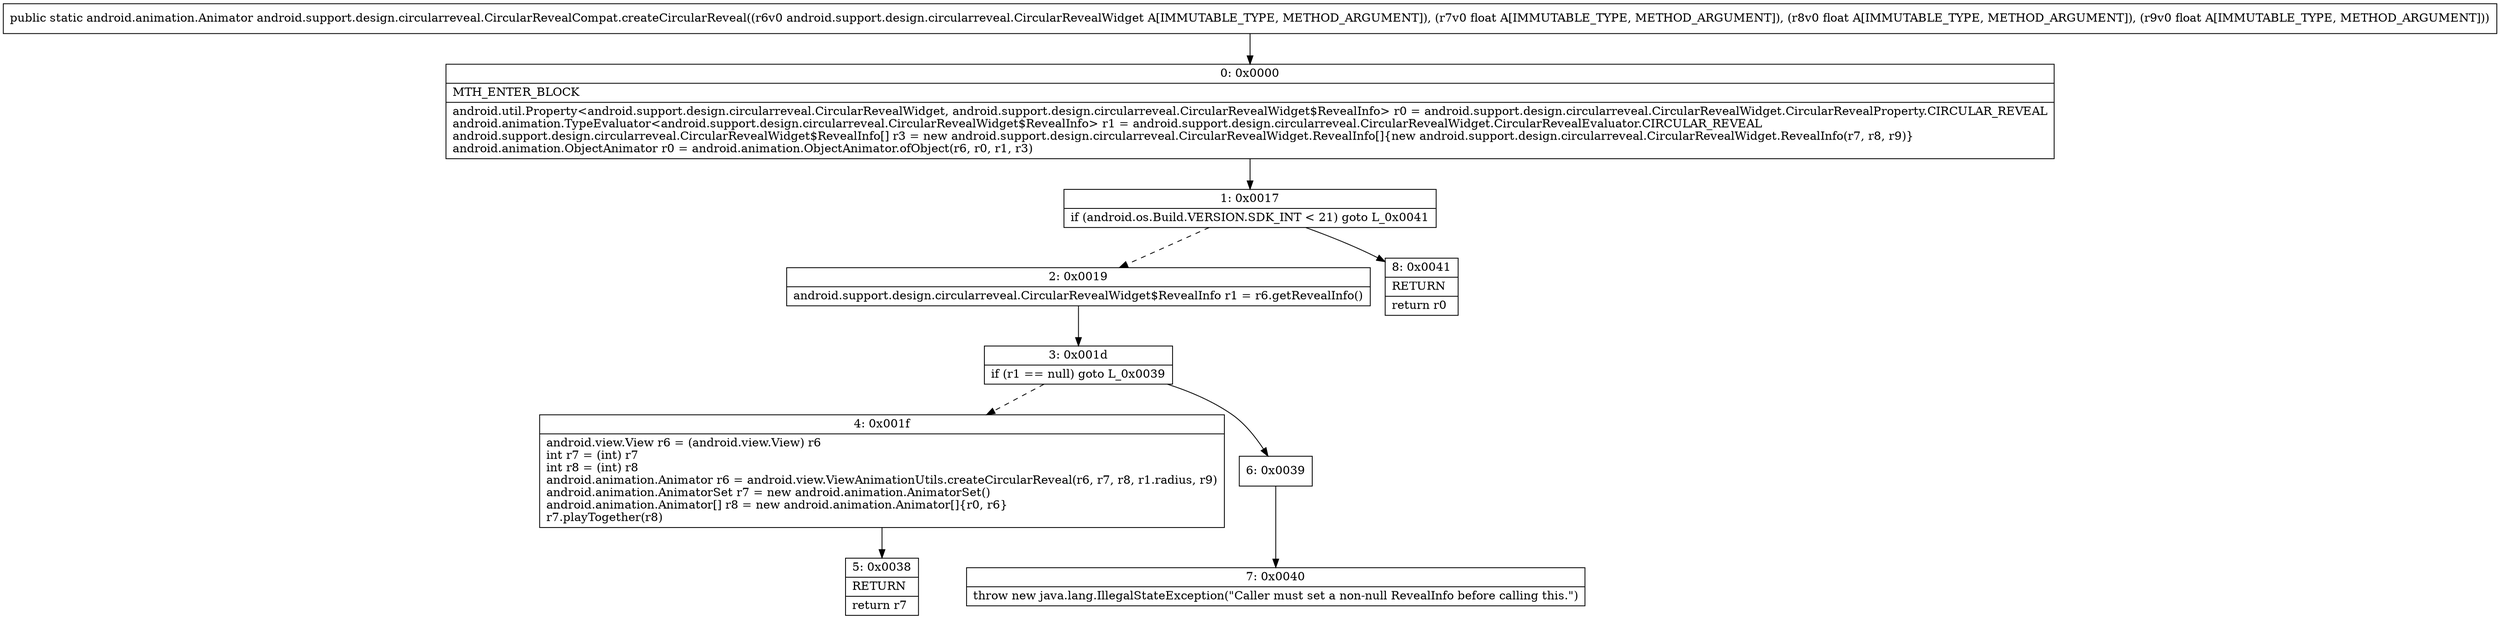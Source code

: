 digraph "CFG forandroid.support.design.circularreveal.CircularRevealCompat.createCircularReveal(Landroid\/support\/design\/circularreveal\/CircularRevealWidget;FFF)Landroid\/animation\/Animator;" {
Node_0 [shape=record,label="{0\:\ 0x0000|MTH_ENTER_BLOCK\l|android.util.Property\<android.support.design.circularreveal.CircularRevealWidget, android.support.design.circularreveal.CircularRevealWidget$RevealInfo\> r0 = android.support.design.circularreveal.CircularRevealWidget.CircularRevealProperty.CIRCULAR_REVEAL\landroid.animation.TypeEvaluator\<android.support.design.circularreveal.CircularRevealWidget$RevealInfo\> r1 = android.support.design.circularreveal.CircularRevealWidget.CircularRevealEvaluator.CIRCULAR_REVEAL\landroid.support.design.circularreveal.CircularRevealWidget$RevealInfo[] r3 = new android.support.design.circularreveal.CircularRevealWidget.RevealInfo[]\{new android.support.design.circularreveal.CircularRevealWidget.RevealInfo(r7, r8, r9)\}\landroid.animation.ObjectAnimator r0 = android.animation.ObjectAnimator.ofObject(r6, r0, r1, r3)\l}"];
Node_1 [shape=record,label="{1\:\ 0x0017|if (android.os.Build.VERSION.SDK_INT \< 21) goto L_0x0041\l}"];
Node_2 [shape=record,label="{2\:\ 0x0019|android.support.design.circularreveal.CircularRevealWidget$RevealInfo r1 = r6.getRevealInfo()\l}"];
Node_3 [shape=record,label="{3\:\ 0x001d|if (r1 == null) goto L_0x0039\l}"];
Node_4 [shape=record,label="{4\:\ 0x001f|android.view.View r6 = (android.view.View) r6\lint r7 = (int) r7\lint r8 = (int) r8\landroid.animation.Animator r6 = android.view.ViewAnimationUtils.createCircularReveal(r6, r7, r8, r1.radius, r9)\landroid.animation.AnimatorSet r7 = new android.animation.AnimatorSet()\landroid.animation.Animator[] r8 = new android.animation.Animator[]\{r0, r6\}\lr7.playTogether(r8)\l}"];
Node_5 [shape=record,label="{5\:\ 0x0038|RETURN\l|return r7\l}"];
Node_6 [shape=record,label="{6\:\ 0x0039}"];
Node_7 [shape=record,label="{7\:\ 0x0040|throw new java.lang.IllegalStateException(\"Caller must set a non\-null RevealInfo before calling this.\")\l}"];
Node_8 [shape=record,label="{8\:\ 0x0041|RETURN\l|return r0\l}"];
MethodNode[shape=record,label="{public static android.animation.Animator android.support.design.circularreveal.CircularRevealCompat.createCircularReveal((r6v0 android.support.design.circularreveal.CircularRevealWidget A[IMMUTABLE_TYPE, METHOD_ARGUMENT]), (r7v0 float A[IMMUTABLE_TYPE, METHOD_ARGUMENT]), (r8v0 float A[IMMUTABLE_TYPE, METHOD_ARGUMENT]), (r9v0 float A[IMMUTABLE_TYPE, METHOD_ARGUMENT])) }"];
MethodNode -> Node_0;
Node_0 -> Node_1;
Node_1 -> Node_2[style=dashed];
Node_1 -> Node_8;
Node_2 -> Node_3;
Node_3 -> Node_4[style=dashed];
Node_3 -> Node_6;
Node_4 -> Node_5;
Node_6 -> Node_7;
}

